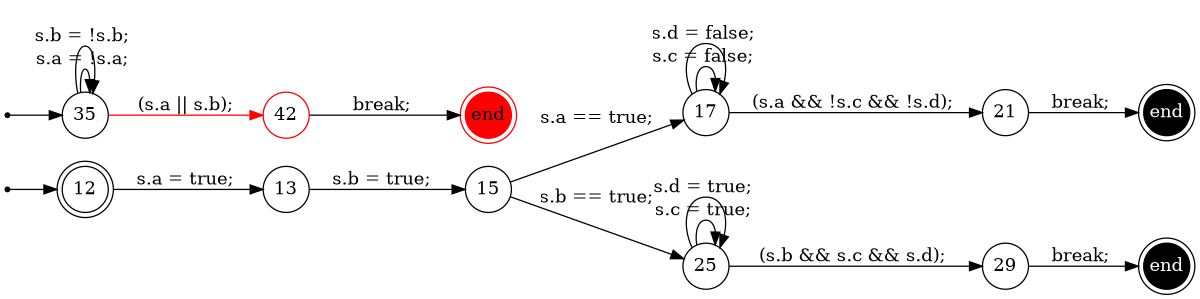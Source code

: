 digraph finite_state_machine {
	rankdir=LR
	size="8,5"
	94437505318000 [label = 12, shape = doublecircle, fixedsize = true]; 
	s94437505318000 [shape = point];
	94437505313568 [label = 35, shape = doublecircle, fixedsize = true]; 
	s94437505313568 [shape = point];
	e94437505311632 [shape = doublecircle, fixedsize = true, style = filled, fillcolor = black, fontcolor = white,  label = end];
	e94437505313776 [shape = doublecircle, fixedsize = true, style = filled, fillcolor = black, fontcolor = white,  label = end];
	e94437505315632 [shape = doublecircle, fixedsize = true, style = filled, color = red,  label = end];
	 94437505318080 [label = 13, shape = circle, fixedsize = true ];
	 94437505309632 [label = 15, shape = circle, fixedsize = true ];
	 94437505310224 [label = 17, shape = circle, fixedsize = true ];
	 94437505311632 [label = 21, shape = circle, fixedsize = true ];
	 94437505312144 [label = 25, shape = circle, fixedsize = true ];
	 94437505313776 [label = 29, shape = circle, fixedsize = true ];
	 94437505313568 [label = 35, shape = circle, fixedsize = true ];
	 94437505315632 [label = 42, shape = circle, color = red, fixedsize = true ];
	s94437505318000 -> 94437505318000;
	s94437505313568 -> 94437505313568;
	94437505318000 -> 94437505318080 [ label = "s.a = true; "];
	94437505318080 -> 94437505309632 [ label = "s.b = true; "];
	94437505309632 -> 94437505310224 [ label = "s.a == true; "];
	94437505310224 -> 94437505310224 [ label = "s.c = false; "];
	94437505310224 -> 94437505310224 [ label = "s.d = false; "];
	94437505310224 -> 94437505311632 [ label = "(s.a && !s.c && !s.d); "];
	94437505311632 -> e94437505311632 [ label = "break; "];
	94437505309632 -> 94437505312144 [ label = "s.b == true; "];
	94437505312144 -> 94437505312144 [ label = "s.c = true; "];
	94437505312144 -> 94437505312144 [ label = "s.d = true; "];
	94437505312144 -> 94437505313776 [ label = "(s.b && s.c && s.d); "];
	94437505313776 -> e94437505313776 [ label = "break; "];
	94437505313568 -> 94437505313568 [ label = "s.a = !s.a; "];
	94437505313568 -> 94437505313568 [ label = "s.b = !s.b; "];
	94437505313568 -> 94437505315632 [color = red, label = "(s.a || s.b); "];
	94437505315632 -> e94437505315632 [ label = "break; "];
}